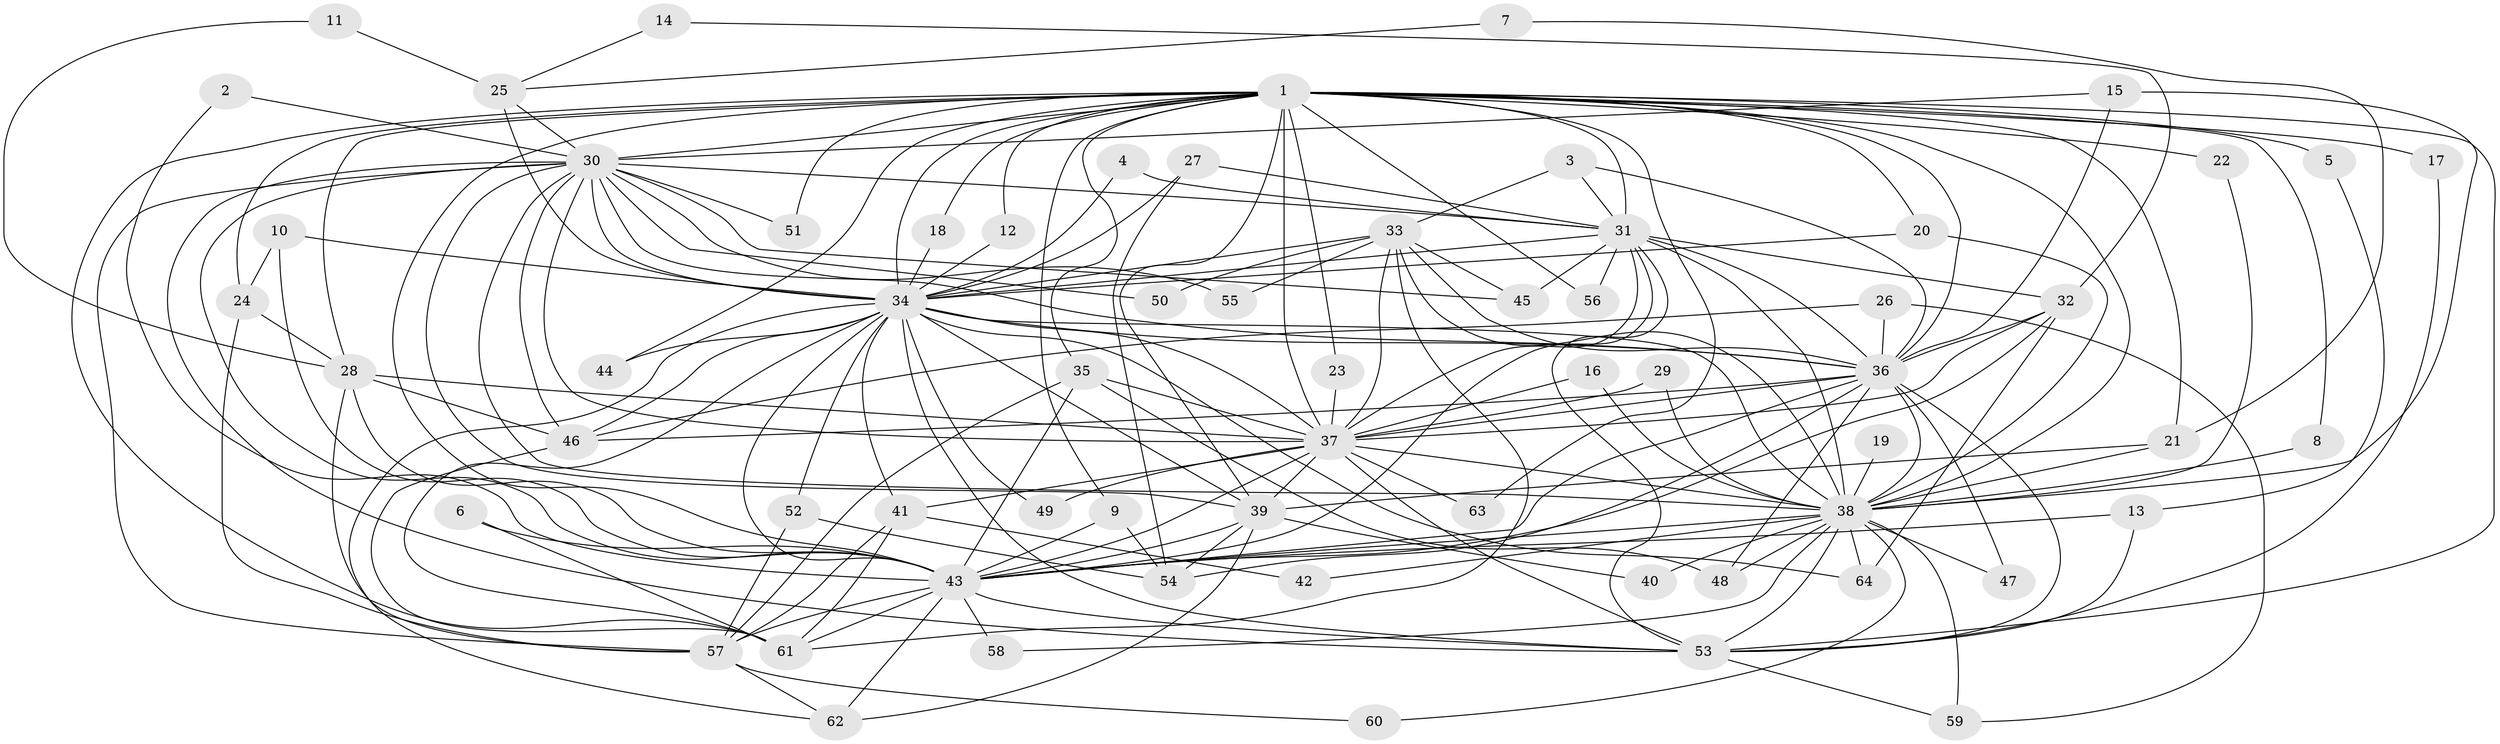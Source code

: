 // original degree distribution, {14: 0.0078125, 30: 0.015625, 13: 0.0078125, 17: 0.0078125, 24: 0.0078125, 16: 0.0078125, 27: 0.0078125, 31: 0.0078125, 25: 0.0078125, 3: 0.28125, 10: 0.0078125, 6: 0.0546875, 2: 0.5078125, 4: 0.03125, 5: 0.0234375, 7: 0.015625}
// Generated by graph-tools (version 1.1) at 2025/25/03/09/25 03:25:45]
// undirected, 64 vertices, 178 edges
graph export_dot {
graph [start="1"]
  node [color=gray90,style=filled];
  1;
  2;
  3;
  4;
  5;
  6;
  7;
  8;
  9;
  10;
  11;
  12;
  13;
  14;
  15;
  16;
  17;
  18;
  19;
  20;
  21;
  22;
  23;
  24;
  25;
  26;
  27;
  28;
  29;
  30;
  31;
  32;
  33;
  34;
  35;
  36;
  37;
  38;
  39;
  40;
  41;
  42;
  43;
  44;
  45;
  46;
  47;
  48;
  49;
  50;
  51;
  52;
  53;
  54;
  55;
  56;
  57;
  58;
  59;
  60;
  61;
  62;
  63;
  64;
  1 -- 5 [weight=1.0];
  1 -- 8 [weight=1.0];
  1 -- 9 [weight=1.0];
  1 -- 12 [weight=1.0];
  1 -- 17 [weight=1.0];
  1 -- 18 [weight=1.0];
  1 -- 20 [weight=1.0];
  1 -- 21 [weight=1.0];
  1 -- 22 [weight=2.0];
  1 -- 23 [weight=1.0];
  1 -- 24 [weight=1.0];
  1 -- 28 [weight=1.0];
  1 -- 30 [weight=3.0];
  1 -- 31 [weight=2.0];
  1 -- 34 [weight=3.0];
  1 -- 35 [weight=1.0];
  1 -- 36 [weight=3.0];
  1 -- 37 [weight=4.0];
  1 -- 38 [weight=2.0];
  1 -- 39 [weight=1.0];
  1 -- 43 [weight=3.0];
  1 -- 44 [weight=1.0];
  1 -- 51 [weight=1.0];
  1 -- 53 [weight=2.0];
  1 -- 56 [weight=1.0];
  1 -- 61 [weight=1.0];
  1 -- 63 [weight=1.0];
  2 -- 30 [weight=1.0];
  2 -- 43 [weight=1.0];
  3 -- 31 [weight=1.0];
  3 -- 33 [weight=1.0];
  3 -- 36 [weight=1.0];
  4 -- 31 [weight=1.0];
  4 -- 34 [weight=1.0];
  5 -- 13 [weight=1.0];
  6 -- 43 [weight=1.0];
  6 -- 61 [weight=1.0];
  7 -- 21 [weight=1.0];
  7 -- 25 [weight=1.0];
  8 -- 38 [weight=1.0];
  9 -- 43 [weight=1.0];
  9 -- 54 [weight=1.0];
  10 -- 24 [weight=1.0];
  10 -- 34 [weight=1.0];
  10 -- 43 [weight=1.0];
  11 -- 25 [weight=1.0];
  11 -- 28 [weight=1.0];
  12 -- 34 [weight=1.0];
  13 -- 43 [weight=1.0];
  13 -- 53 [weight=1.0];
  14 -- 25 [weight=1.0];
  14 -- 32 [weight=1.0];
  15 -- 30 [weight=1.0];
  15 -- 36 [weight=1.0];
  15 -- 38 [weight=1.0];
  16 -- 37 [weight=1.0];
  16 -- 38 [weight=1.0];
  17 -- 53 [weight=1.0];
  18 -- 34 [weight=1.0];
  19 -- 38 [weight=1.0];
  20 -- 34 [weight=1.0];
  20 -- 38 [weight=1.0];
  21 -- 38 [weight=1.0];
  21 -- 39 [weight=1.0];
  22 -- 38 [weight=1.0];
  23 -- 37 [weight=1.0];
  24 -- 28 [weight=1.0];
  24 -- 57 [weight=2.0];
  25 -- 30 [weight=1.0];
  25 -- 34 [weight=2.0];
  26 -- 36 [weight=2.0];
  26 -- 46 [weight=1.0];
  26 -- 59 [weight=1.0];
  27 -- 31 [weight=1.0];
  27 -- 34 [weight=1.0];
  27 -- 54 [weight=1.0];
  28 -- 37 [weight=1.0];
  28 -- 43 [weight=1.0];
  28 -- 46 [weight=2.0];
  28 -- 57 [weight=1.0];
  29 -- 37 [weight=1.0];
  29 -- 38 [weight=1.0];
  30 -- 31 [weight=1.0];
  30 -- 34 [weight=1.0];
  30 -- 36 [weight=1.0];
  30 -- 37 [weight=1.0];
  30 -- 38 [weight=1.0];
  30 -- 39 [weight=1.0];
  30 -- 43 [weight=1.0];
  30 -- 45 [weight=1.0];
  30 -- 46 [weight=1.0];
  30 -- 50 [weight=1.0];
  30 -- 51 [weight=1.0];
  30 -- 53 [weight=1.0];
  30 -- 55 [weight=1.0];
  30 -- 57 [weight=2.0];
  31 -- 32 [weight=1.0];
  31 -- 34 [weight=1.0];
  31 -- 36 [weight=1.0];
  31 -- 37 [weight=1.0];
  31 -- 38 [weight=2.0];
  31 -- 43 [weight=2.0];
  31 -- 45 [weight=1.0];
  31 -- 53 [weight=1.0];
  31 -- 56 [weight=1.0];
  32 -- 36 [weight=1.0];
  32 -- 37 [weight=1.0];
  32 -- 43 [weight=1.0];
  32 -- 64 [weight=1.0];
  33 -- 34 [weight=1.0];
  33 -- 36 [weight=1.0];
  33 -- 37 [weight=1.0];
  33 -- 38 [weight=1.0];
  33 -- 45 [weight=1.0];
  33 -- 50 [weight=1.0];
  33 -- 55 [weight=1.0];
  33 -- 61 [weight=1.0];
  34 -- 36 [weight=2.0];
  34 -- 37 [weight=1.0];
  34 -- 38 [weight=1.0];
  34 -- 39 [weight=1.0];
  34 -- 41 [weight=1.0];
  34 -- 43 [weight=1.0];
  34 -- 44 [weight=1.0];
  34 -- 46 [weight=1.0];
  34 -- 49 [weight=1.0];
  34 -- 52 [weight=1.0];
  34 -- 53 [weight=1.0];
  34 -- 61 [weight=1.0];
  34 -- 62 [weight=1.0];
  34 -- 64 [weight=1.0];
  35 -- 37 [weight=1.0];
  35 -- 43 [weight=2.0];
  35 -- 48 [weight=1.0];
  35 -- 57 [weight=1.0];
  36 -- 37 [weight=2.0];
  36 -- 38 [weight=2.0];
  36 -- 43 [weight=3.0];
  36 -- 46 [weight=1.0];
  36 -- 47 [weight=1.0];
  36 -- 48 [weight=1.0];
  36 -- 53 [weight=1.0];
  36 -- 54 [weight=1.0];
  37 -- 38 [weight=1.0];
  37 -- 39 [weight=1.0];
  37 -- 41 [weight=2.0];
  37 -- 43 [weight=1.0];
  37 -- 49 [weight=1.0];
  37 -- 53 [weight=2.0];
  37 -- 63 [weight=1.0];
  38 -- 40 [weight=1.0];
  38 -- 42 [weight=1.0];
  38 -- 43 [weight=2.0];
  38 -- 47 [weight=1.0];
  38 -- 48 [weight=1.0];
  38 -- 53 [weight=1.0];
  38 -- 58 [weight=1.0];
  38 -- 59 [weight=2.0];
  38 -- 60 [weight=1.0];
  38 -- 64 [weight=1.0];
  39 -- 40 [weight=1.0];
  39 -- 43 [weight=2.0];
  39 -- 54 [weight=1.0];
  39 -- 62 [weight=1.0];
  41 -- 42 [weight=1.0];
  41 -- 57 [weight=1.0];
  41 -- 61 [weight=1.0];
  43 -- 53 [weight=2.0];
  43 -- 57 [weight=2.0];
  43 -- 58 [weight=1.0];
  43 -- 61 [weight=1.0];
  43 -- 62 [weight=1.0];
  46 -- 61 [weight=1.0];
  52 -- 54 [weight=1.0];
  52 -- 57 [weight=1.0];
  53 -- 59 [weight=1.0];
  57 -- 60 [weight=1.0];
  57 -- 62 [weight=1.0];
}
